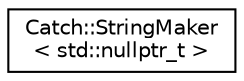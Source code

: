 digraph "Graphical Class Hierarchy"
{
  edge [fontname="Helvetica",fontsize="10",labelfontname="Helvetica",labelfontsize="10"];
  node [fontname="Helvetica",fontsize="10",shape=record];
  rankdir="LR";
  Node1 [label="Catch::StringMaker\l\< std::nullptr_t \>",height=0.2,width=0.4,color="black", fillcolor="white", style="filled",URL="$structCatch_1_1StringMaker_3_01std_1_1nullptr__t_01_4.html"];
}
